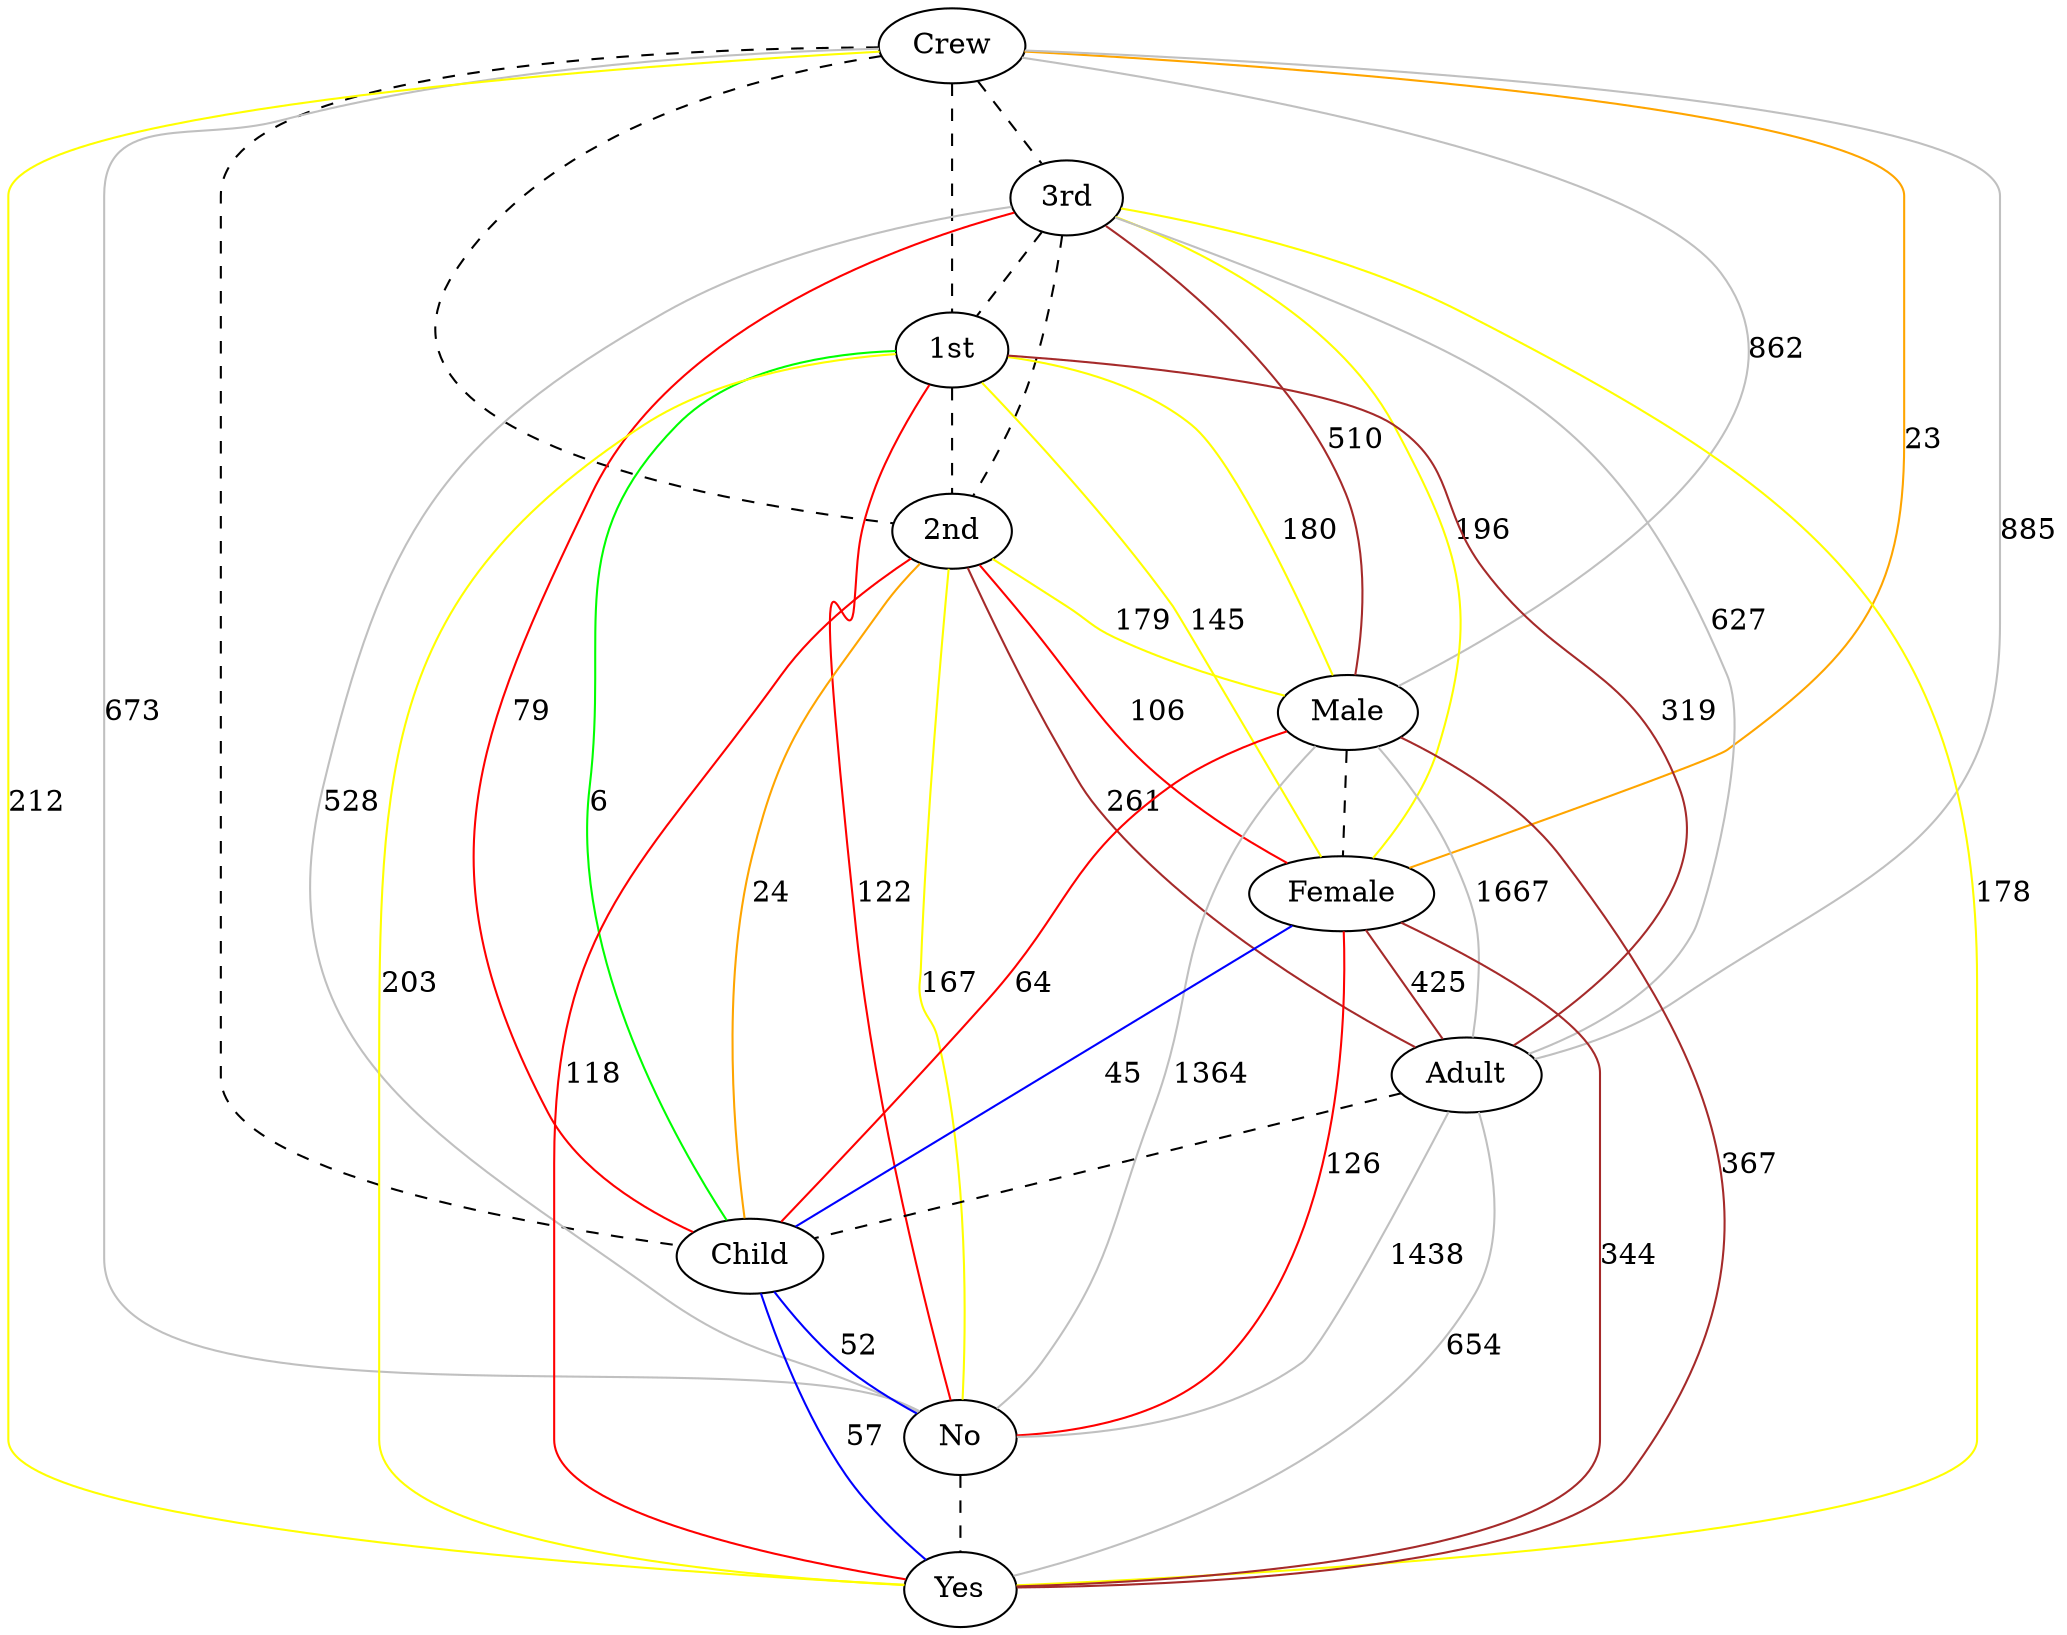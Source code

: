 strict graph "" {
Crew;
"3rd";
"1st";
"2nd";
Male;
Female;
Adult;
Child;
No;
Yes;
Crew -- "3rd"  [color=black, style=dashed];
Crew -- "1st"  [color=black, style=dashed];
Crew -- "2nd"  [color=black, style=dashed];
Crew -- Male  [color=grey, label=862, style=solid];
Crew -- Female  [color=orange, label=23, style=solid];
Crew -- Adult  [color=grey, label=885, style=solid];
Crew -- Child  [color=black, style=dashed];
Crew -- No  [color=grey, label=673, style=solid];
Crew -- Yes  [color=yellow, label=212, style=solid];
"3rd" -- "1st"  [color=black, style=dashed];
"3rd" -- "2nd"  [color=black, style=dashed];
"3rd" -- Male  [color=brown, label=510, style=solid];
"3rd" -- Female  [color=yellow, label=196, style=solid];
"3rd" -- Adult  [color=grey, label=627, style=solid];
"3rd" -- Child  [color=red, label=79, style=solid];
"3rd" -- No  [color=grey, label=528, style=solid];
"3rd" -- Yes  [color=yellow, label=178, style=solid];
"1st" -- "2nd"  [color=black, style=dashed];
"1st" -- Male  [color=yellow, label=180, style=solid];
"1st" -- Female  [color=yellow, label=145, style=solid];
"1st" -- Adult  [color=brown, label=319, style=solid];
"1st" -- Child  [color=green, label=6, style=solid];
"1st" -- No  [color=red, label=122, style=solid];
"1st" -- Yes  [color=yellow, label=203, style=solid];
"2nd" -- Male  [color=yellow, label=179, style=solid];
"2nd" -- Female  [color=red, label=106, style=solid];
"2nd" -- Adult  [color=brown, label=261, style=solid];
"2nd" -- Child  [color=orange, label=24, style=solid];
"2nd" -- No  [color=yellow, label=167, style=solid];
"2nd" -- Yes  [color=red, label=118, style=solid];
Male -- Female  [color=black, style=dashed];
Male -- Adult  [color=grey, label=1667, style=solid];
Male -- Child  [color=red, label=64, style=solid];
Male -- No  [color=grey, label=1364, style=solid];
Male -- Yes  [color=brown, label=367, style=solid];
Female -- Adult  [color=brown, label=425, style=solid];
Female -- Child  [color=blue, label=45, style=solid];
Female -- No  [color=red, label=126, style=solid];
Female -- Yes  [color=brown, label=344, style=solid];
Adult -- Child  [color=black, style=dashed];
Adult -- No  [color=grey, label=1438, style=solid];
Adult -- Yes  [color=grey, label=654, style=solid];
Child -- No  [color=blue, label=52, style=solid];
Child -- Yes  [color=blue, label=57, style=solid];
No -- Yes  [color=black, style=dashed];
}
